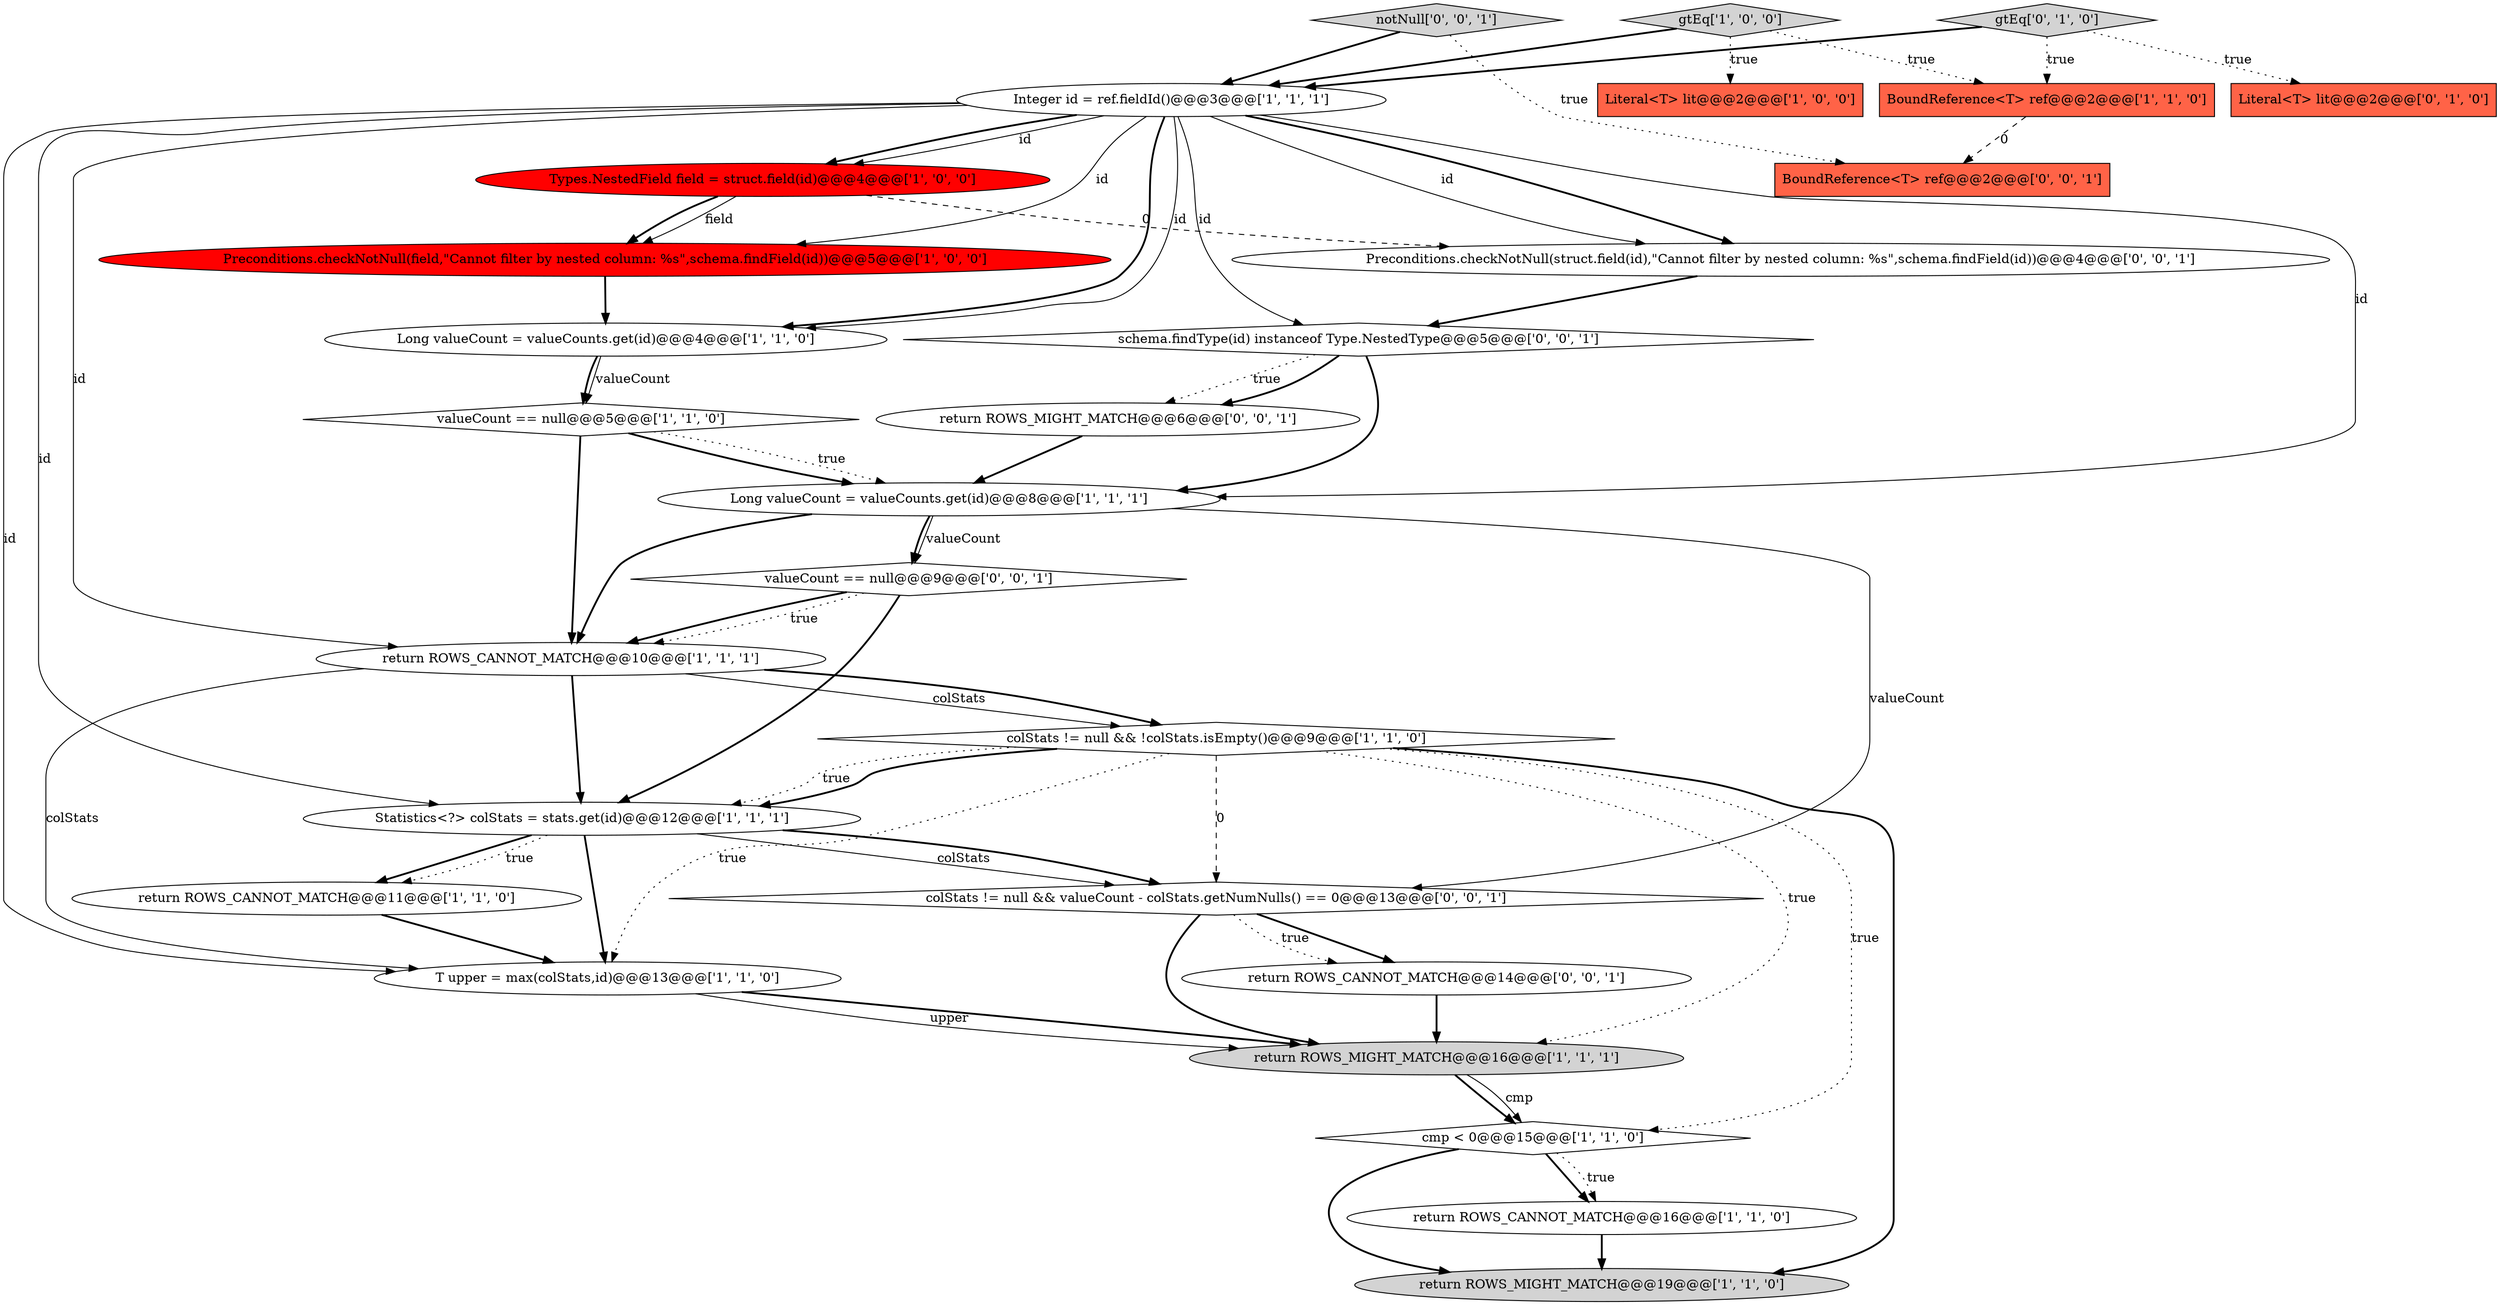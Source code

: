 digraph {
20 [style = filled, label = "notNull['0', '0', '1']", fillcolor = lightgray, shape = diamond image = "AAA0AAABBB3BBB"];
26 [style = filled, label = "return ROWS_CANNOT_MATCH@@@14@@@['0', '0', '1']", fillcolor = white, shape = ellipse image = "AAA0AAABBB3BBB"];
22 [style = filled, label = "valueCount == null@@@9@@@['0', '0', '1']", fillcolor = white, shape = diamond image = "AAA0AAABBB3BBB"];
7 [style = filled, label = "gtEq['1', '0', '0']", fillcolor = lightgray, shape = diamond image = "AAA0AAABBB1BBB"];
4 [style = filled, label = "return ROWS_CANNOT_MATCH@@@16@@@['1', '1', '0']", fillcolor = white, shape = ellipse image = "AAA0AAABBB1BBB"];
24 [style = filled, label = "colStats != null && valueCount - colStats.getNumNulls() == 0@@@13@@@['0', '0', '1']", fillcolor = white, shape = diamond image = "AAA0AAABBB3BBB"];
5 [style = filled, label = "Long valueCount = valueCounts.get(id)@@@4@@@['1', '1', '0']", fillcolor = white, shape = ellipse image = "AAA0AAABBB1BBB"];
9 [style = filled, label = "return ROWS_MIGHT_MATCH@@@16@@@['1', '1', '1']", fillcolor = lightgray, shape = ellipse image = "AAA0AAABBB1BBB"];
3 [style = filled, label = "return ROWS_CANNOT_MATCH@@@10@@@['1', '1', '1']", fillcolor = white, shape = ellipse image = "AAA0AAABBB1BBB"];
18 [style = filled, label = "Literal<T> lit@@@2@@@['0', '1', '0']", fillcolor = tomato, shape = box image = "AAA0AAABBB2BBB"];
23 [style = filled, label = "BoundReference<T> ref@@@2@@@['0', '0', '1']", fillcolor = tomato, shape = box image = "AAA0AAABBB3BBB"];
14 [style = filled, label = "Preconditions.checkNotNull(field,\"Cannot filter by nested column: %s\",schema.findField(id))@@@5@@@['1', '0', '0']", fillcolor = red, shape = ellipse image = "AAA1AAABBB1BBB"];
13 [style = filled, label = "cmp < 0@@@15@@@['1', '1', '0']", fillcolor = white, shape = diamond image = "AAA0AAABBB1BBB"];
8 [style = filled, label = "Types.NestedField field = struct.field(id)@@@4@@@['1', '0', '0']", fillcolor = red, shape = ellipse image = "AAA1AAABBB1BBB"];
19 [style = filled, label = "gtEq['0', '1', '0']", fillcolor = lightgray, shape = diamond image = "AAA0AAABBB2BBB"];
21 [style = filled, label = "Preconditions.checkNotNull(struct.field(id),\"Cannot filter by nested column: %s\",schema.findField(id))@@@4@@@['0', '0', '1']", fillcolor = white, shape = ellipse image = "AAA0AAABBB3BBB"];
15 [style = filled, label = "Statistics<?> colStats = stats.get(id)@@@12@@@['1', '1', '1']", fillcolor = white, shape = ellipse image = "AAA0AAABBB1BBB"];
25 [style = filled, label = "return ROWS_MIGHT_MATCH@@@6@@@['0', '0', '1']", fillcolor = white, shape = ellipse image = "AAA0AAABBB3BBB"];
27 [style = filled, label = "schema.findType(id) instanceof Type.NestedType@@@5@@@['0', '0', '1']", fillcolor = white, shape = diamond image = "AAA0AAABBB3BBB"];
12 [style = filled, label = "T upper = max(colStats,id)@@@13@@@['1', '1', '0']", fillcolor = white, shape = ellipse image = "AAA0AAABBB1BBB"];
10 [style = filled, label = "Long valueCount = valueCounts.get(id)@@@8@@@['1', '1', '1']", fillcolor = white, shape = ellipse image = "AAA0AAABBB1BBB"];
11 [style = filled, label = "BoundReference<T> ref@@@2@@@['1', '1', '0']", fillcolor = tomato, shape = box image = "AAA0AAABBB1BBB"];
16 [style = filled, label = "Integer id = ref.fieldId()@@@3@@@['1', '1', '1']", fillcolor = white, shape = ellipse image = "AAA0AAABBB1BBB"];
6 [style = filled, label = "Literal<T> lit@@@2@@@['1', '0', '0']", fillcolor = tomato, shape = box image = "AAA0AAABBB1BBB"];
1 [style = filled, label = "return ROWS_MIGHT_MATCH@@@19@@@['1', '1', '0']", fillcolor = lightgray, shape = ellipse image = "AAA0AAABBB1BBB"];
2 [style = filled, label = "return ROWS_CANNOT_MATCH@@@11@@@['1', '1', '0']", fillcolor = white, shape = ellipse image = "AAA0AAABBB1BBB"];
17 [style = filled, label = "colStats != null && !colStats.isEmpty()@@@9@@@['1', '1', '0']", fillcolor = white, shape = diamond image = "AAA0AAABBB1BBB"];
0 [style = filled, label = "valueCount == null@@@5@@@['1', '1', '0']", fillcolor = white, shape = diamond image = "AAA0AAABBB1BBB"];
0->3 [style = bold, label=""];
10->22 [style = bold, label=""];
7->6 [style = dotted, label="true"];
15->2 [style = bold, label=""];
22->15 [style = bold, label=""];
9->13 [style = solid, label="cmp"];
17->1 [style = bold, label=""];
27->25 [style = dotted, label="true"];
16->8 [style = bold, label=""];
21->27 [style = bold, label=""];
0->10 [style = dotted, label="true"];
16->12 [style = solid, label="id"];
17->24 [style = dashed, label="0"];
16->21 [style = solid, label="id"];
10->22 [style = solid, label="valueCount"];
15->2 [style = dotted, label="true"];
19->18 [style = dotted, label="true"];
8->14 [style = bold, label=""];
10->3 [style = bold, label=""];
26->9 [style = bold, label=""];
11->23 [style = dashed, label="0"];
16->10 [style = solid, label="id"];
3->15 [style = bold, label=""];
8->21 [style = dashed, label="0"];
16->14 [style = solid, label="id"];
12->9 [style = bold, label=""];
3->17 [style = solid, label="colStats"];
16->27 [style = solid, label="id"];
16->15 [style = solid, label="id"];
13->1 [style = bold, label=""];
2->12 [style = bold, label=""];
19->16 [style = bold, label=""];
22->3 [style = bold, label=""];
13->4 [style = dotted, label="true"];
24->26 [style = bold, label=""];
0->10 [style = bold, label=""];
17->15 [style = dotted, label="true"];
20->16 [style = bold, label=""];
7->11 [style = dotted, label="true"];
5->0 [style = bold, label=""];
17->12 [style = dotted, label="true"];
24->26 [style = dotted, label="true"];
16->8 [style = solid, label="id"];
10->24 [style = solid, label="valueCount"];
15->24 [style = solid, label="colStats"];
16->21 [style = bold, label=""];
19->11 [style = dotted, label="true"];
15->24 [style = bold, label=""];
27->10 [style = bold, label=""];
17->9 [style = dotted, label="true"];
7->16 [style = bold, label=""];
20->23 [style = dotted, label="true"];
17->15 [style = bold, label=""];
16->5 [style = bold, label=""];
9->13 [style = bold, label=""];
22->3 [style = dotted, label="true"];
3->17 [style = bold, label=""];
25->10 [style = bold, label=""];
16->3 [style = solid, label="id"];
15->12 [style = bold, label=""];
4->1 [style = bold, label=""];
16->5 [style = solid, label="id"];
12->9 [style = solid, label="upper"];
17->13 [style = dotted, label="true"];
5->0 [style = solid, label="valueCount"];
3->12 [style = solid, label="colStats"];
27->25 [style = bold, label=""];
8->14 [style = solid, label="field"];
24->9 [style = bold, label=""];
14->5 [style = bold, label=""];
13->4 [style = bold, label=""];
}
